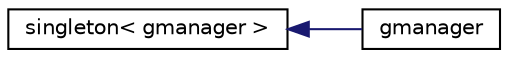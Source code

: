 digraph "Graphical Class Hierarchy"
{
 // INTERACTIVE_SVG=YES
  edge [fontname="Helvetica",fontsize="10",labelfontname="Helvetica",labelfontsize="10"];
  node [fontname="Helvetica",fontsize="10",shape=record];
  rankdir="LR";
  Node0 [label="singleton\< gmanager \>",height=0.2,width=0.4,color="black", fillcolor="white", style="filled",URL="$classsingleton.html"];
  Node0 -> Node1 [dir="back",color="midnightblue",fontsize="10",style="solid",fontname="Helvetica"];
  Node1 [label="gmanager",height=0.2,width=0.4,color="black", fillcolor="white", style="filled",URL="$classgmanager.html",tooltip="This class manages the graphical ressources for the project. "];
}
